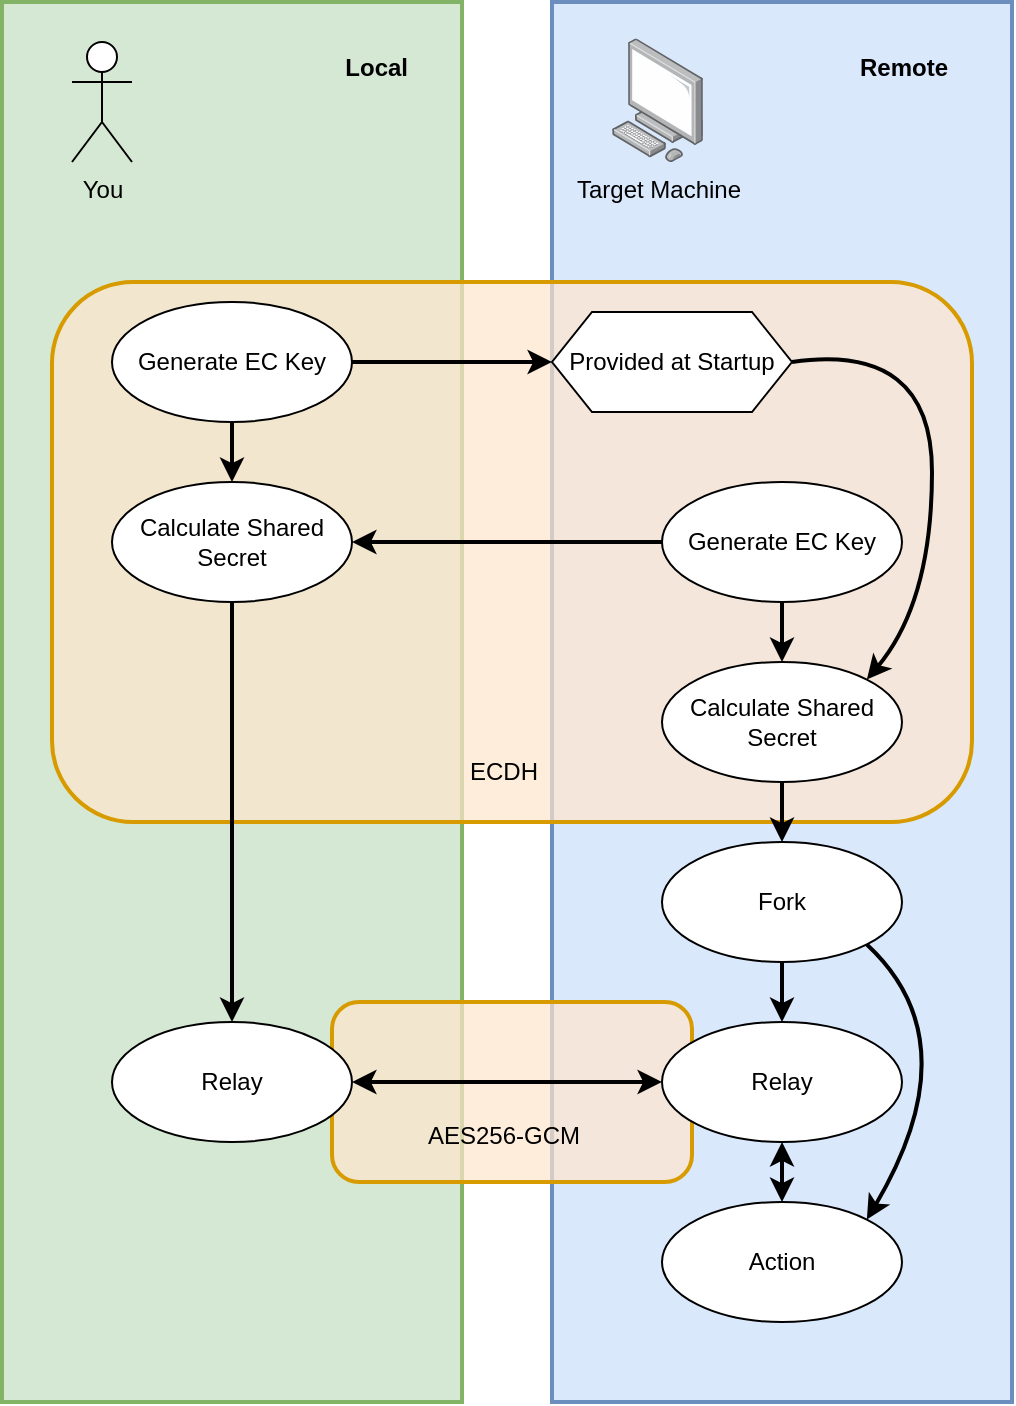 <mxfile version="17.3.0" type="device"><diagram id="7bcXGCtJKkSRQ3uXYg5R" name="Page-1"><mxGraphModel dx="1350" dy="793" grid="1" gridSize="10" guides="1" tooltips="1" connect="1" arrows="1" fold="1" page="1" pageScale="1" pageWidth="850" pageHeight="1100" math="0" shadow="0"><root><mxCell id="0"/><mxCell id="1" parent="0"/><mxCell id="zd-f-sDHxmMkpp_-SbtI-8" value="" style="rounded=0;whiteSpace=wrap;html=1;strokeWidth=2;fillColor=#dae8fc;strokeColor=#6c8ebf;" vertex="1" parent="1"><mxGeometry x="310" y="60" width="230" height="700" as="geometry"/></mxCell><mxCell id="zd-f-sDHxmMkpp_-SbtI-7" value="" style="rounded=0;whiteSpace=wrap;html=1;strokeWidth=2;fillColor=#d5e8d4;strokeColor=#82b366;" vertex="1" parent="1"><mxGeometry x="35" y="60" width="230" height="700" as="geometry"/></mxCell><mxCell id="zd-f-sDHxmMkpp_-SbtI-42" value="" style="rounded=1;whiteSpace=wrap;html=1;labelBackgroundColor=none;strokeWidth=2;fillColor=#ffe6cc;strokeColor=#d79b00;strokeOpacity=100;fillOpacity=70;" vertex="1" parent="1"><mxGeometry x="200" y="560" width="180" height="90" as="geometry"/></mxCell><mxCell id="zd-f-sDHxmMkpp_-SbtI-28" value="" style="rounded=1;whiteSpace=wrap;html=1;strokeWidth=2;fillColor=#ffe6cc;strokeColor=#d79b00;fillOpacity=70;" vertex="1" parent="1"><mxGeometry x="60" y="200" width="460" height="270" as="geometry"/></mxCell><mxCell id="zd-f-sDHxmMkpp_-SbtI-1" value="Generate EC Key" style="ellipse;whiteSpace=wrap;html=1;" vertex="1" parent="1"><mxGeometry x="90" y="210" width="120" height="60" as="geometry"/></mxCell><mxCell id="zd-f-sDHxmMkpp_-SbtI-5" value="Generate EC Key" style="ellipse;whiteSpace=wrap;html=1;" vertex="1" parent="1"><mxGeometry x="365" y="300" width="120" height="60" as="geometry"/></mxCell><mxCell id="zd-f-sDHxmMkpp_-SbtI-6" value="Calculate Shared Secret" style="ellipse;whiteSpace=wrap;html=1;" vertex="1" parent="1"><mxGeometry x="90" y="300" width="120" height="60" as="geometry"/></mxCell><mxCell id="zd-f-sDHxmMkpp_-SbtI-9" value="" style="endArrow=classic;html=1;rounded=0;exitX=1;exitY=0.5;exitDx=0;exitDy=0;entryX=0;entryY=0.5;entryDx=0;entryDy=0;strokeWidth=2;" edge="1" parent="1" source="zd-f-sDHxmMkpp_-SbtI-1" target="zd-f-sDHxmMkpp_-SbtI-22"><mxGeometry width="50" height="50" relative="1" as="geometry"><mxPoint x="400" y="440" as="sourcePoint"/><mxPoint x="260" y="210" as="targetPoint"/></mxGeometry></mxCell><mxCell id="zd-f-sDHxmMkpp_-SbtI-11" value="You" style="shape=umlActor;verticalLabelPosition=bottom;verticalAlign=top;html=1;outlineConnect=0;" vertex="1" parent="1"><mxGeometry x="70" y="80" width="30" height="60" as="geometry"/></mxCell><mxCell id="zd-f-sDHxmMkpp_-SbtI-13" value="&lt;span style=&quot;&quot;&gt;Target Machine&lt;/span&gt;" style="points=[];aspect=fixed;html=1;align=center;shadow=0;dashed=0;image;image=img/lib/allied_telesis/computer_and_terminals/Personal_Computer.svg;labelBackgroundColor=none;" vertex="1" parent="1"><mxGeometry x="340" y="78.2" width="45.6" height="61.8" as="geometry"/></mxCell><mxCell id="zd-f-sDHxmMkpp_-SbtI-14" value="Local" style="text;html=1;strokeColor=none;fillColor=none;align=right;verticalAlign=middle;whiteSpace=wrap;rounded=0;fontStyle=1" vertex="1" parent="1"><mxGeometry x="180" y="78.2" width="60" height="30" as="geometry"/></mxCell><mxCell id="zd-f-sDHxmMkpp_-SbtI-15" value="Remote" style="text;html=1;strokeColor=none;fillColor=none;align=right;verticalAlign=middle;whiteSpace=wrap;rounded=0;fontStyle=1" vertex="1" parent="1"><mxGeometry x="450" y="78.2" width="60" height="30" as="geometry"/></mxCell><mxCell id="zd-f-sDHxmMkpp_-SbtI-16" value="Calculate Shared Secret" style="ellipse;whiteSpace=wrap;html=1;" vertex="1" parent="1"><mxGeometry x="365" y="390" width="120" height="60" as="geometry"/></mxCell><mxCell id="zd-f-sDHxmMkpp_-SbtI-17" value="" style="endArrow=classic;html=1;rounded=0;exitX=0;exitY=0.5;exitDx=0;exitDy=0;strokeWidth=2;" edge="1" parent="1" source="zd-f-sDHxmMkpp_-SbtI-5" target="zd-f-sDHxmMkpp_-SbtI-6"><mxGeometry width="50" height="50" relative="1" as="geometry"><mxPoint x="220" y="250" as="sourcePoint"/><mxPoint x="320" y="225" as="targetPoint"/></mxGeometry></mxCell><mxCell id="zd-f-sDHxmMkpp_-SbtI-18" value="" style="endArrow=classic;html=1;rounded=0;exitX=0.5;exitY=1;exitDx=0;exitDy=0;entryX=0.5;entryY=0;entryDx=0;entryDy=0;strokeWidth=2;" edge="1" parent="1" source="zd-f-sDHxmMkpp_-SbtI-1" target="zd-f-sDHxmMkpp_-SbtI-6"><mxGeometry width="50" height="50" relative="1" as="geometry"><mxPoint x="230" y="260" as="sourcePoint"/><mxPoint x="330" y="235" as="targetPoint"/></mxGeometry></mxCell><mxCell id="zd-f-sDHxmMkpp_-SbtI-22" value="Provided at Startup" style="shape=hexagon;perimeter=hexagonPerimeter2;whiteSpace=wrap;html=1;fixedSize=1;" vertex="1" parent="1"><mxGeometry x="310" y="215" width="120" height="50" as="geometry"/></mxCell><mxCell id="zd-f-sDHxmMkpp_-SbtI-23" value="" style="curved=1;endArrow=classic;html=1;rounded=0;strokeWidth=2;exitX=1;exitY=0.5;exitDx=0;exitDy=0;entryX=1;entryY=0;entryDx=0;entryDy=0;" edge="1" parent="1" source="zd-f-sDHxmMkpp_-SbtI-22" target="zd-f-sDHxmMkpp_-SbtI-16"><mxGeometry width="50" height="50" relative="1" as="geometry"><mxPoint x="400" y="440" as="sourcePoint"/><mxPoint x="450" y="390" as="targetPoint"/><Array as="points"><mxPoint x="500" y="230"/><mxPoint x="500" y="360"/></Array></mxGeometry></mxCell><mxCell id="zd-f-sDHxmMkpp_-SbtI-25" value="" style="endArrow=classic;html=1;rounded=0;exitX=0.5;exitY=1;exitDx=0;exitDy=0;strokeWidth=2;entryX=0.5;entryY=0;entryDx=0;entryDy=0;" edge="1" parent="1" source="zd-f-sDHxmMkpp_-SbtI-5" target="zd-f-sDHxmMkpp_-SbtI-16"><mxGeometry width="50" height="50" relative="1" as="geometry"><mxPoint x="424" y="360" as="sourcePoint"/><mxPoint x="430" y="390" as="targetPoint"/></mxGeometry></mxCell><mxCell id="zd-f-sDHxmMkpp_-SbtI-31" value="ECDH" style="text;html=1;strokeColor=none;fillColor=none;align=center;verticalAlign=middle;whiteSpace=wrap;rounded=0;labelBackgroundColor=none;" vertex="1" parent="1"><mxGeometry x="256" y="430" width="60" height="30" as="geometry"/></mxCell><mxCell id="zd-f-sDHxmMkpp_-SbtI-32" value="Relay" style="ellipse;whiteSpace=wrap;html=1;" vertex="1" parent="1"><mxGeometry x="90" y="570" width="120" height="60" as="geometry"/></mxCell><mxCell id="zd-f-sDHxmMkpp_-SbtI-33" value="Fork" style="ellipse;whiteSpace=wrap;html=1;" vertex="1" parent="1"><mxGeometry x="365" y="480" width="120" height="60" as="geometry"/></mxCell><mxCell id="zd-f-sDHxmMkpp_-SbtI-34" value="Relay" style="ellipse;whiteSpace=wrap;html=1;" vertex="1" parent="1"><mxGeometry x="365" y="570" width="120" height="60" as="geometry"/></mxCell><mxCell id="zd-f-sDHxmMkpp_-SbtI-35" value="Action" style="ellipse;whiteSpace=wrap;html=1;" vertex="1" parent="1"><mxGeometry x="365" y="660" width="120" height="60" as="geometry"/></mxCell><mxCell id="zd-f-sDHxmMkpp_-SbtI-36" value="" style="endArrow=classic;html=1;rounded=0;exitX=0.5;exitY=1;exitDx=0;exitDy=0;entryX=0.5;entryY=0;entryDx=0;entryDy=0;strokeWidth=2;" edge="1" parent="1" source="zd-f-sDHxmMkpp_-SbtI-16" target="zd-f-sDHxmMkpp_-SbtI-33"><mxGeometry width="50" height="50" relative="1" as="geometry"><mxPoint x="500" y="569" as="sourcePoint"/><mxPoint x="600" y="569" as="targetPoint"/></mxGeometry></mxCell><mxCell id="zd-f-sDHxmMkpp_-SbtI-37" value="" style="endArrow=classic;html=1;rounded=0;exitX=0.5;exitY=1;exitDx=0;exitDy=0;entryX=0.5;entryY=0;entryDx=0;entryDy=0;strokeWidth=2;" edge="1" parent="1" source="zd-f-sDHxmMkpp_-SbtI-33" target="zd-f-sDHxmMkpp_-SbtI-34"><mxGeometry width="50" height="50" relative="1" as="geometry"><mxPoint x="435" y="460" as="sourcePoint"/><mxPoint x="435" y="490" as="targetPoint"/></mxGeometry></mxCell><mxCell id="zd-f-sDHxmMkpp_-SbtI-38" value="" style="curved=1;endArrow=classic;html=1;rounded=0;strokeWidth=2;exitX=1;exitY=1;exitDx=0;exitDy=0;entryX=1;entryY=0;entryDx=0;entryDy=0;" edge="1" parent="1" source="zd-f-sDHxmMkpp_-SbtI-33" target="zd-f-sDHxmMkpp_-SbtI-35"><mxGeometry width="50" height="50" relative="1" as="geometry"><mxPoint x="440" y="250" as="sourcePoint"/><mxPoint x="477.426" y="408.787" as="targetPoint"/><Array as="points"><mxPoint x="520" y="580"/></Array></mxGeometry></mxCell><mxCell id="zd-f-sDHxmMkpp_-SbtI-39" value="" style="endArrow=classic;html=1;rounded=0;exitX=0.5;exitY=1;exitDx=0;exitDy=0;entryX=0.5;entryY=0;entryDx=0;entryDy=0;strokeWidth=2;startArrow=classic;startFill=1;" edge="1" parent="1" source="zd-f-sDHxmMkpp_-SbtI-34" target="zd-f-sDHxmMkpp_-SbtI-35"><mxGeometry width="50" height="50" relative="1" as="geometry"><mxPoint x="435" y="550" as="sourcePoint"/><mxPoint x="435" y="580" as="targetPoint"/></mxGeometry></mxCell><mxCell id="zd-f-sDHxmMkpp_-SbtI-40" value="" style="endArrow=classic;html=1;rounded=0;entryX=0;entryY=0.5;entryDx=0;entryDy=0;strokeWidth=2;startArrow=classic;startFill=1;exitX=1;exitY=0.5;exitDx=0;exitDy=0;" edge="1" parent="1" source="zd-f-sDHxmMkpp_-SbtI-32" target="zd-f-sDHxmMkpp_-SbtI-34"><mxGeometry width="50" height="50" relative="1" as="geometry"><mxPoint x="435" y="640" as="sourcePoint"/><mxPoint x="435" y="670" as="targetPoint"/></mxGeometry></mxCell><mxCell id="zd-f-sDHxmMkpp_-SbtI-41" value="" style="endArrow=classic;html=1;rounded=0;entryX=0.5;entryY=0;entryDx=0;entryDy=0;strokeWidth=2;exitX=0.5;exitY=1;exitDx=0;exitDy=0;" edge="1" parent="1" source="zd-f-sDHxmMkpp_-SbtI-6" target="zd-f-sDHxmMkpp_-SbtI-32"><mxGeometry width="50" height="50" relative="1" as="geometry"><mxPoint x="160" y="280" as="sourcePoint"/><mxPoint x="160" y="310" as="targetPoint"/></mxGeometry></mxCell><mxCell id="zd-f-sDHxmMkpp_-SbtI-46" value="AES256-GCM" style="text;html=1;strokeColor=none;fillColor=none;align=center;verticalAlign=middle;whiteSpace=wrap;rounded=0;labelBackgroundColor=none;" vertex="1" parent="1"><mxGeometry x="241" y="612" width="90" height="30" as="geometry"/></mxCell></root></mxGraphModel></diagram></mxfile>